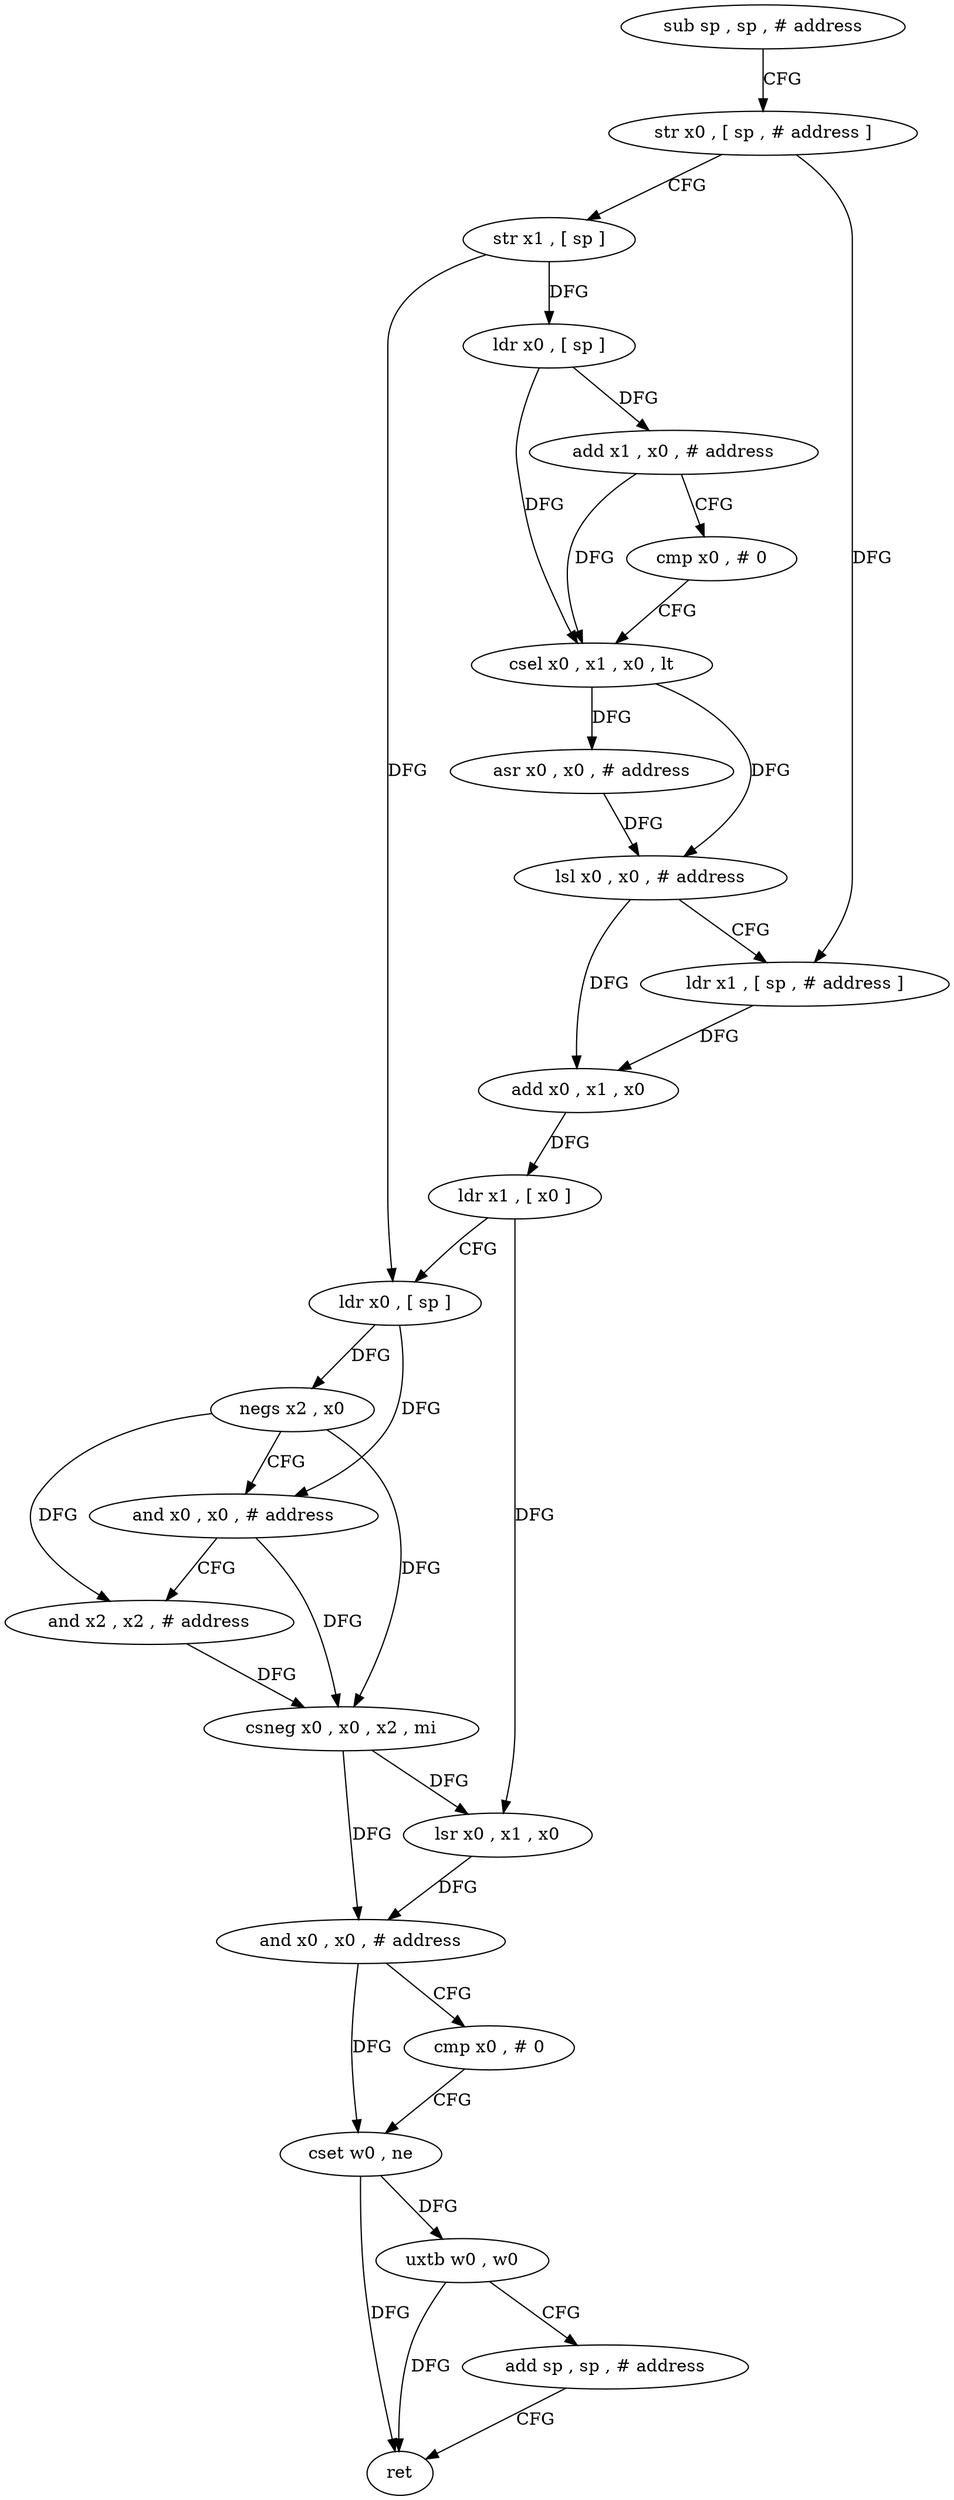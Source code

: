digraph "func" {
"4382640" [label = "sub sp , sp , # address" ]
"4382644" [label = "str x0 , [ sp , # address ]" ]
"4382648" [label = "str x1 , [ sp ]" ]
"4382652" [label = "ldr x0 , [ sp ]" ]
"4382656" [label = "add x1 , x0 , # address" ]
"4382660" [label = "cmp x0 , # 0" ]
"4382664" [label = "csel x0 , x1 , x0 , lt" ]
"4382668" [label = "asr x0 , x0 , # address" ]
"4382672" [label = "lsl x0 , x0 , # address" ]
"4382676" [label = "ldr x1 , [ sp , # address ]" ]
"4382680" [label = "add x0 , x1 , x0" ]
"4382684" [label = "ldr x1 , [ x0 ]" ]
"4382688" [label = "ldr x0 , [ sp ]" ]
"4382692" [label = "negs x2 , x0" ]
"4382696" [label = "and x0 , x0 , # address" ]
"4382700" [label = "and x2 , x2 , # address" ]
"4382704" [label = "csneg x0 , x0 , x2 , mi" ]
"4382708" [label = "lsr x0 , x1 , x0" ]
"4382712" [label = "and x0 , x0 , # address" ]
"4382716" [label = "cmp x0 , # 0" ]
"4382720" [label = "cset w0 , ne" ]
"4382724" [label = "uxtb w0 , w0" ]
"4382728" [label = "add sp , sp , # address" ]
"4382732" [label = "ret" ]
"4382640" -> "4382644" [ label = "CFG" ]
"4382644" -> "4382648" [ label = "CFG" ]
"4382644" -> "4382676" [ label = "DFG" ]
"4382648" -> "4382652" [ label = "DFG" ]
"4382648" -> "4382688" [ label = "DFG" ]
"4382652" -> "4382656" [ label = "DFG" ]
"4382652" -> "4382664" [ label = "DFG" ]
"4382656" -> "4382660" [ label = "CFG" ]
"4382656" -> "4382664" [ label = "DFG" ]
"4382660" -> "4382664" [ label = "CFG" ]
"4382664" -> "4382668" [ label = "DFG" ]
"4382664" -> "4382672" [ label = "DFG" ]
"4382668" -> "4382672" [ label = "DFG" ]
"4382672" -> "4382676" [ label = "CFG" ]
"4382672" -> "4382680" [ label = "DFG" ]
"4382676" -> "4382680" [ label = "DFG" ]
"4382680" -> "4382684" [ label = "DFG" ]
"4382684" -> "4382688" [ label = "CFG" ]
"4382684" -> "4382708" [ label = "DFG" ]
"4382688" -> "4382692" [ label = "DFG" ]
"4382688" -> "4382696" [ label = "DFG" ]
"4382692" -> "4382696" [ label = "CFG" ]
"4382692" -> "4382700" [ label = "DFG" ]
"4382692" -> "4382704" [ label = "DFG" ]
"4382696" -> "4382700" [ label = "CFG" ]
"4382696" -> "4382704" [ label = "DFG" ]
"4382700" -> "4382704" [ label = "DFG" ]
"4382704" -> "4382708" [ label = "DFG" ]
"4382704" -> "4382712" [ label = "DFG" ]
"4382708" -> "4382712" [ label = "DFG" ]
"4382712" -> "4382716" [ label = "CFG" ]
"4382712" -> "4382720" [ label = "DFG" ]
"4382716" -> "4382720" [ label = "CFG" ]
"4382720" -> "4382724" [ label = "DFG" ]
"4382720" -> "4382732" [ label = "DFG" ]
"4382724" -> "4382728" [ label = "CFG" ]
"4382724" -> "4382732" [ label = "DFG" ]
"4382728" -> "4382732" [ label = "CFG" ]
}

